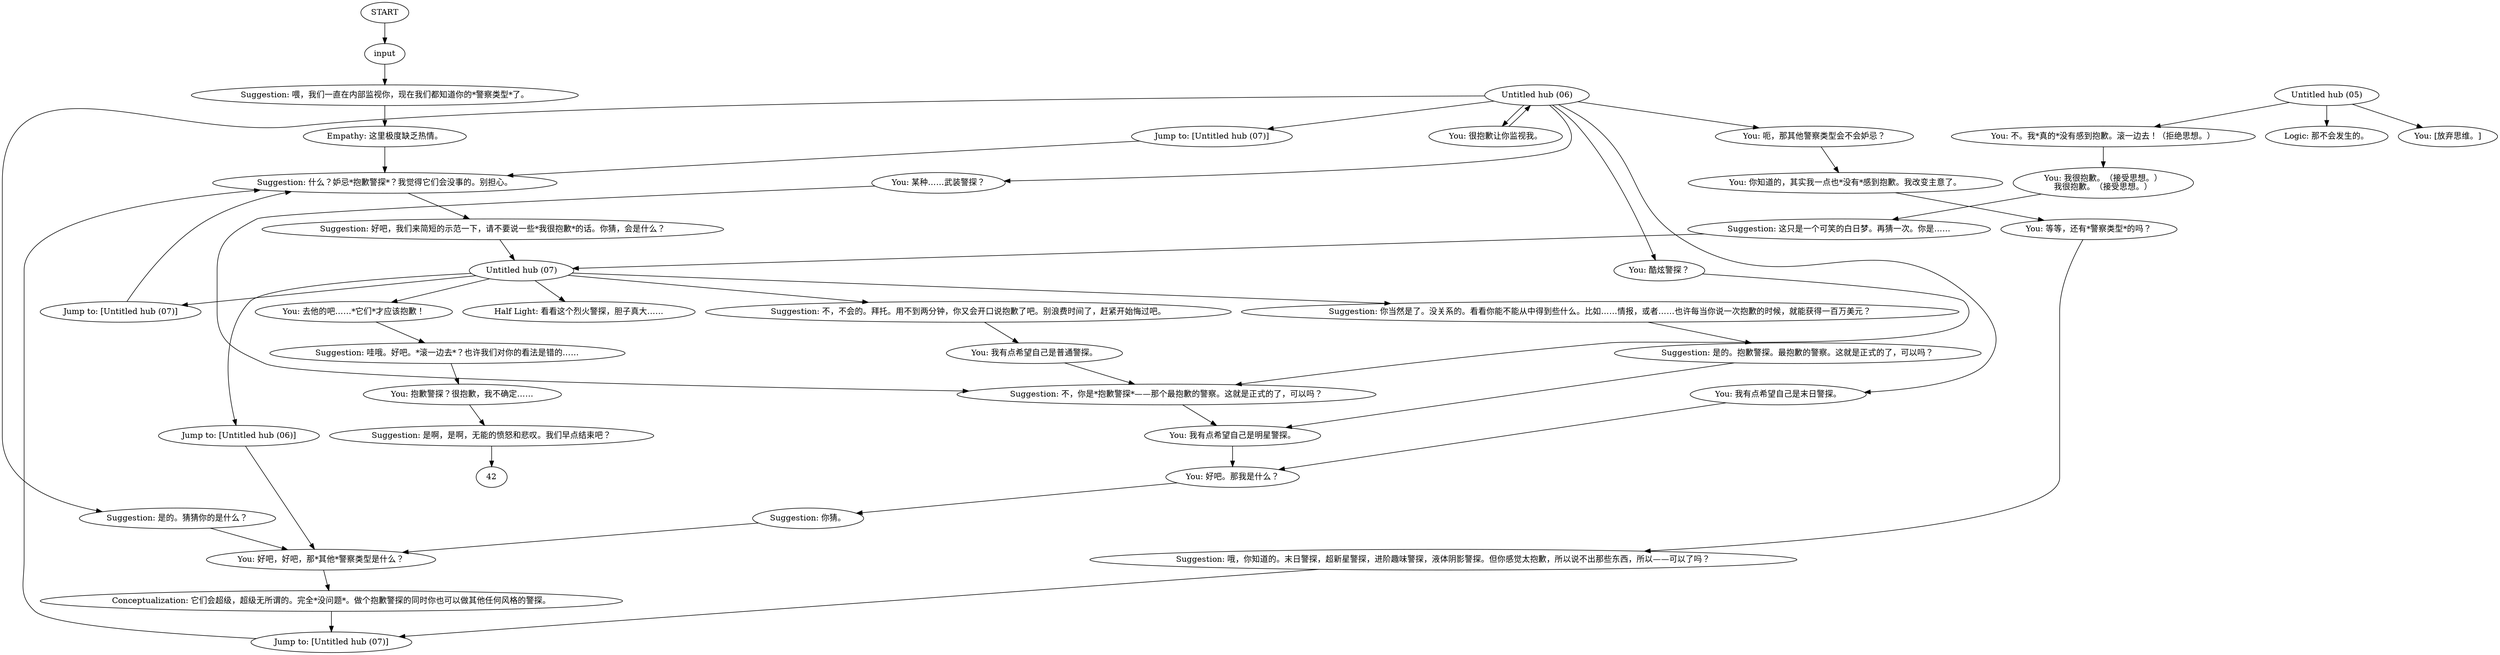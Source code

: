 # THOUGHT / SORRY COP
# Suggestion tells you all about being a Sorry Cop.
#
#... I am SORRY!!! Sorry for everything! Sorry for being *me*!
# ==================================================
digraph G {
	  0 [label="START"];
	  1 [label="input"];
	  2 [label="Suggestion: 喂，我们一直在内部监视你，现在我们都知道你的*警察类型*了。"];
	  3 [label="You: 酷炫警探？"];
	  4 [label="You: [放弃思维。]"];
	  5 [label="You: 某种……武装警探？"];
	  6 [label="You: 很抱歉让你监视我。"];
	  7 [label="Suggestion: 你猜。"];
	  8 [label="Suggestion: 不，你是*抱歉警探*——那个最抱歉的警察。这就是正式的了，可以吗？"];
	  9 [label="You: 我有点希望自己是末日警探。"];
	  10 [label="Untitled hub (05)"];
	  11 [label="Empathy: 这里极度缺乏热情。"];
	  12 [label="You: 我有点希望自己是明星警探。"];
	  13 [label="You: 呃，那其他警察类型会不会妒忌？"];
	  14 [label="Half Light: 看看这个烈火警探，胆子真大……"];
	  15 [label="You: 抱歉警探？很抱歉，我不确定……"];
	  16 [label="Jump to: [Untitled hub (07)]"];
	  17 [label="You: 我有点希望自己是普通警探。"];
	  18 [label="Suggestion: 是的。猜猜你的是什么？"];
	  19 [label="Suggestion: 哦，你知道的。末日警探，超新星警探，进阶趣味警探，液体阴影警探。但你感觉太抱歉，所以说不出那些东西，所以——可以了吗？"];
	  20 [label="Conceptualization: 它们会超级，超级无所谓的。完全*没问题*。做个抱歉警探的同时你也可以做其他任何风格的警探。"];
	  21 [label="Suggestion: 好吧，我们来简短的示范一下，请不要说一些*我很抱歉*的话。你猜，会是什么？"];
	  22 [label="Untitled hub (06)"];
	  23 [label="You: 好吧，好吧，那*其他*警察类型是什么？"];
	  24 [label="You: 去他的吧……*它们*才应该抱歉！"];
	  25 [label="Suggestion: 你当然是了。没关系的。看看你能不能从中得到些什么。比如……情报，或者……也许每当你说一次抱歉的时候，就能获得一百万美元？"];
	  26 [label="Suggestion: 这只是一个可笑的白日梦。再猜一次。你是……"];
	  27 [label="You: 好吧。那我是什么？"];
	  28 [label="Logic: 那不会发生的。"];
	  29 [label="Suggestion: 是的。抱歉警探。最抱歉的警察。这就是正式的了，可以吗？"];
	  30 [label="Suggestion: 是啊，是啊，无能的愤怒和悲叹。我们早点结束吧？"];
	  31 [label="Suggestion: 哇哦。好吧。*滚一边去*？也许我们对你的看法是错的……"];
	  32 [label="You: 我很抱歉。（接受思想。）\n我很抱歉。（接受思想。）"];
	  33 [label="Suggestion: 不，不会的。拜托。用不到两分钟，你又会开口说抱歉了吧。别浪费时间了，赶紧开始悔过吧。"];
	  34 [label="You: 等等，还有*警察类型*的吗？"];
	  35 [label="You: 不。我*真的*没有感到抱歉。滚一边去！（拒绝思想。）"];
	  36 [label="Jump to: [Untitled hub (06)]"];
	  37 [label="Untitled hub (07)"];
	  38 [label="Suggestion: 什么？妒忌*抱歉警探*？我觉得它们会没事的。别担心。"];
	  39 [label="You: 你知道的，其实我一点也*没有*感到抱歉。我改变主意了。"];
	  40 [label="Jump to: [Untitled hub (07)]"];
	  41 [label="Jump to: [Untitled hub (07)]"];
	  0 -> 1
	  1 -> 2
	  2 -> 11
	  3 -> 8
	  5 -> 8
	  6 -> 22
	  7 -> 23
	  8 -> 12
	  9 -> 27
	  10 -> 35
	  10 -> 28
	  10 -> 4
	  11 -> 38
	  12 -> 27
	  13 -> 39
	  15 -> 30
	  16 -> 38
	  17 -> 8
	  18 -> 23
	  19 -> 41
	  20 -> 41
	  21 -> 37
	  22 -> 3
	  22 -> 5
	  22 -> 6
	  22 -> 9
	  22 -> 13
	  22 -> 16
	  22 -> 18
	  23 -> 20
	  24 -> 31
	  25 -> 29
	  26 -> 37
	  27 -> 7
	  29 -> 12
	  30 -> 42
	  31 -> 15
	  32 -> 26
	  33 -> 17
	  34 -> 19
	  35 -> 32
	  36 -> 23
	  37 -> 33
	  37 -> 36
	  37 -> 40
	  37 -> 14
	  37 -> 24
	  37 -> 25
	  38 -> 21
	  39 -> 34
	  40 -> 38
	  41 -> 38
}

